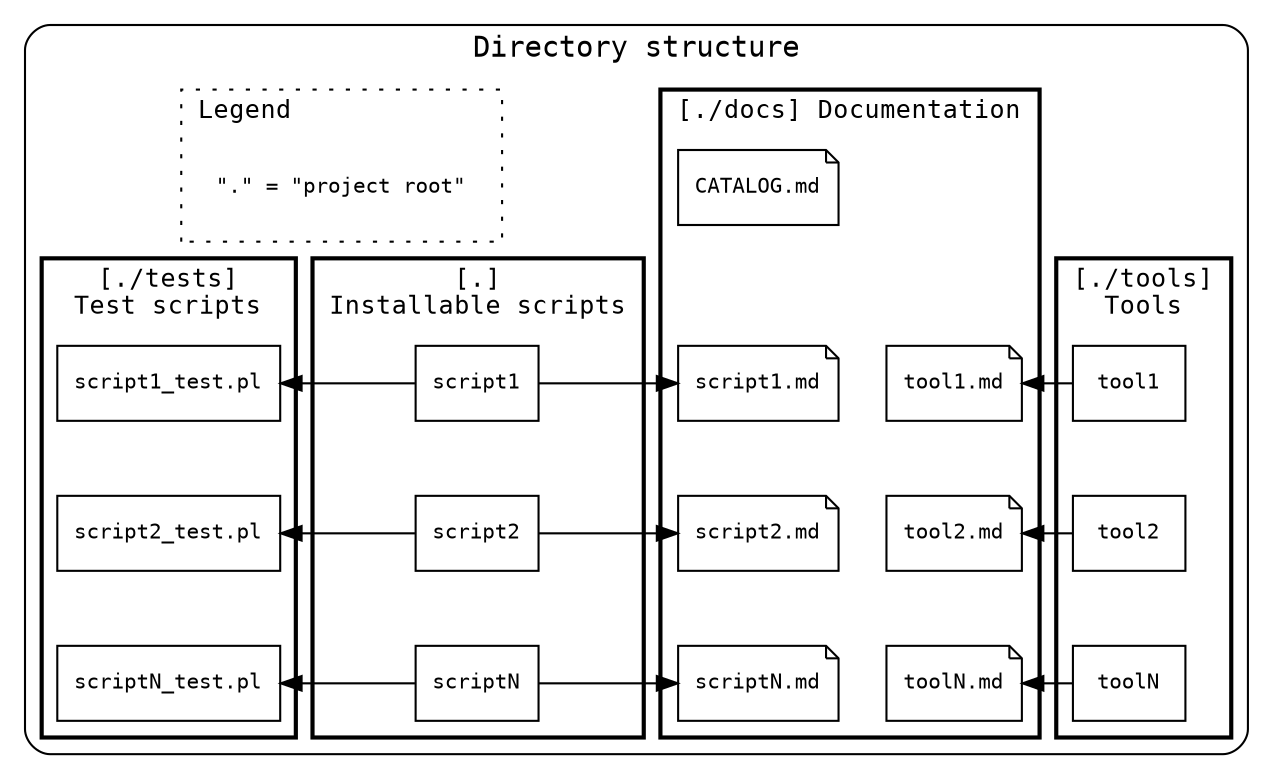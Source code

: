 digraph physical_directory_structure {
    newrank=true
    constraint=false

    // 全体に等幅フォントを適用
    //   ex) "monospace", "Courier", "Courier New", "Consolas", "Monaco"
    graph [fontname="monospace"]
    node  [fontname="monospace", fontsize=10]
    edge  [fontname="monospace"]

    // 図全体を囲うクラスタ
    subgraph cluster_all {

        label = "Directory structure"
        style = "rounded"   // 角を丸くする
        color = "black"     // 枠線の色
        penwidth = 1        // 枠線の太さ

        // ツール
        subgraph cluster_tools {
            label = "[./tools]\nTools"
            style = "solid"
            penwidth = 2        // 枠線の太さ
            fontsize=12
            {
                edge [style=invis];
                tool1 -> tool2 -> toolN
            }
            tool1 [shape=box, label="tool1"]
            tool2 [shape=box, label="tool2"]
            toolN [shape=box, label="toolN"]
            //rank=same
        }

        // ドキュメント
        subgraph cluster_script_doc {
            label = "[./docs] Documentation"
            style = "solid"
            penwidth = 2        // 枠線の太さ
            fontsize=12
            {
                edge [style=invis];
                all_catalog -> script1_doc -> script2_doc -> scriptN_doc
                tool1_doc -> tool2_doc -> toolN_doc
                script1_doc -> tool1_doc
            }
            all_catalog [shape=note, label="CATALOG.md"]
            script1_doc [shape=note, label="script1.md"]
            script2_doc [shape=note, label="script2.md"]
            scriptN_doc [shape=note, label="scriptN.md"]
            tool1_doc [shape=note, label="tool1.md"]
            tool2_doc [shape=note, label="tool2.md"]
            toolN_doc [shape=note, label="toolN.md"]
        }

        // スクリプト本体
        subgraph cluster_installable_scripts {
            label = "[.]\nInstallable scripts"
            style = "solid"
            penwidth = 2        // 枠線の太さ
            fontsize=12
            {
                edge [style=invis];
                script1 -> script2 -> scriptN
            }
            script1 [shape=box, label="script1"]
            script2 [shape=box, label="script2"]
            scriptN [shape=box, label="scriptN"]
        }

        // テスト用スクリプト
        subgraph cluster_test_scripts {
            label = "[./tests]\nTest scripts"
            style = "solid"
            penwidth = 2        // 枠線の太さ
            fontsize=12
            {
                edge [style=invis];
                script1_test -> script2_test -> scriptN_test
            }
            script1_test [shape=box, label="script1_test.pl"]
            script2_test [shape=box, label="script2_test.pl"]
            scriptN_test [shape=box, label="scriptN_test.pl"]
        }

        // 凡例（サブグラフとして追加）
        subgraph cluster_legend {
            label = "Legend"
            labeljust = l   // ← ラベルを左寄せにする
            fontsize=12
            style=dotted
            dot_meaning [shape=plaintext, label="\".\" = \"project root\""]
        }

        {rank=same; script1_doc; script1; script1_test; tool1_doc; tool1}
        {rank=same; script2_doc; script2; script2_test; tool2_doc; tool2}
        {rank=same; scriptN_doc; scriptN; scriptN_test; toolN_doc; toolN}

        // スクリプトとドキュメントの関係
        script1 -> script1_doc
        script2 -> script2_doc
        scriptN -> scriptN_doc

        // スクリプトとテスト用スクリプトの関係
        script1 -> script1_test
        script2 -> script2_test
        scriptN -> scriptN_test

        // ツールとドキュメントの関係
        tool1 -> tool1_doc
        tool2 -> tool2_doc
        toolN -> toolN_doc
    }
}
